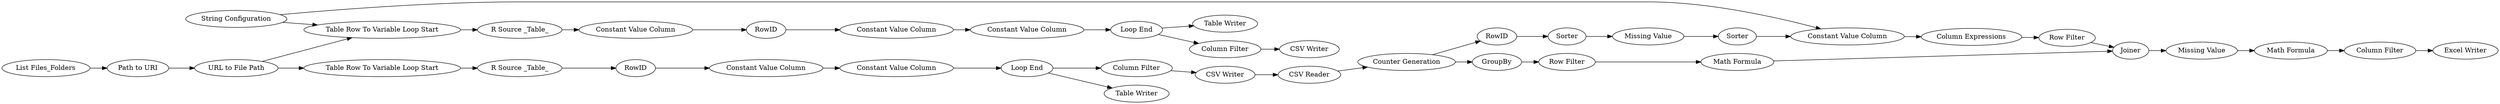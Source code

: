 digraph {
	"185694587845528923_655" [label="Constant Value Column"]
	"185694587845528923_649" [label="R Source _Table_"]
	"185694587845528923_669" [label=GroupBy]
	"185694587845528923_639" [label="Path to URI"]
	"185694587845528923_676" [label="Excel Writer"]
	"185694587845528923_651" [label="Constant Value Column"]
	"185694587845528923_650" [label="Table Row To Variable Loop Start"]
	"185694587845528923_653" [label="Constant Value Column"]
	"185694587845528923_644" [label="Constant Value Column"]
	"185694587845528923_654" [label=RowID]
	"185694587845528923_648" [label="String Configuration"]
	"185694587845528923_674" [label="Math Formula"]
	"185694587845528923_646" [label="CSV Writer"]
	"185694587845528923_643" [label="Loop End"]
	"185694587845528923_675" [label="Column Filter"]
	"185694587845528923_657" [label="CSV Writer"]
	"185694587845528923_652" [label="Loop End"]
	"185694587845528923_647" [label="Column Filter"]
	"185694587845528923_662" [label=RowID]
	"185694587845528923_637" [label="List Files_Folders"]
	"185694587845528923_658" [label="Column Filter"]
	"185694587845528923_645" [label="Table Writer"]
	"185694587845528923_666" [label="Column Expressions"]
	"185694587845528923_670" [label="Row Filter"]
	"185694587845528923_638" [label="Table Row To Variable Loop Start"]
	"185694587845528923_661" [label="Counter Generation"]
	"185694587845528923_665" [label=Sorter]
	"185694587845528923_673" [label="Missing Value"]
	"185694587845528923_671" [label="Math Formula"]
	"185694587845528923_672" [label=Joiner]
	"185694587845528923_656" [label="Table Writer"]
	"185694587845528923_659" [label=RowID]
	"185694587845528923_667" [label="Row Filter"]
	"185694587845528923_668" [label="Constant Value Column"]
	"185694587845528923_663" [label=Sorter]
	"185694587845528923_640" [label="URL to File Path"]
	"185694587845528923_660" [label="CSV Reader"]
	"185694587845528923_642" [label="Constant Value Column"]
	"185694587845528923_641" [label="R Source _Table_"]
	"185694587845528923_664" [label="Missing Value"]
	"185694587845528923_658" -> "185694587845528923_657"
	"185694587845528923_640" -> "185694587845528923_638"
	"185694587845528923_661" -> "185694587845528923_669"
	"185694587845528923_663" -> "185694587845528923_664"
	"185694587845528923_642" -> "185694587845528923_644"
	"185694587845528923_646" -> "185694587845528923_660"
	"185694587845528923_637" -> "185694587845528923_639"
	"185694587845528923_660" -> "185694587845528923_661"
	"185694587845528923_644" -> "185694587845528923_643"
	"185694587845528923_655" -> "185694587845528923_654"
	"185694587845528923_654" -> "185694587845528923_651"
	"185694587845528923_641" -> "185694587845528923_659"
	"185694587845528923_650" -> "185694587845528923_649"
	"185694587845528923_640" -> "185694587845528923_650"
	"185694587845528923_643" -> "185694587845528923_647"
	"185694587845528923_652" -> "185694587845528923_656"
	"185694587845528923_652" -> "185694587845528923_658"
	"185694587845528923_651" -> "185694587845528923_653"
	"185694587845528923_649" -> "185694587845528923_655"
	"185694587845528923_674" -> "185694587845528923_675"
	"185694587845528923_661" -> "185694587845528923_662"
	"185694587845528923_665" -> "185694587845528923_668"
	"185694587845528923_671" -> "185694587845528923_672"
	"185694587845528923_664" -> "185694587845528923_665"
	"185694587845528923_648" -> "185694587845528923_668"
	"185694587845528923_638" -> "185694587845528923_641"
	"185694587845528923_639" -> "185694587845528923_640"
	"185694587845528923_669" -> "185694587845528923_670"
	"185694587845528923_673" -> "185694587845528923_674"
	"185694587845528923_668" -> "185694587845528923_666"
	"185694587845528923_675" -> "185694587845528923_676"
	"185694587845528923_647" -> "185694587845528923_646"
	"185694587845528923_670" -> "185694587845528923_671"
	"185694587845528923_666" -> "185694587845528923_667"
	"185694587845528923_667" -> "185694587845528923_672"
	"185694587845528923_643" -> "185694587845528923_645"
	"185694587845528923_662" -> "185694587845528923_663"
	"185694587845528923_648" -> "185694587845528923_650"
	"185694587845528923_653" -> "185694587845528923_652"
	"185694587845528923_659" -> "185694587845528923_642"
	"185694587845528923_672" -> "185694587845528923_673"
	rankdir=LR
}
